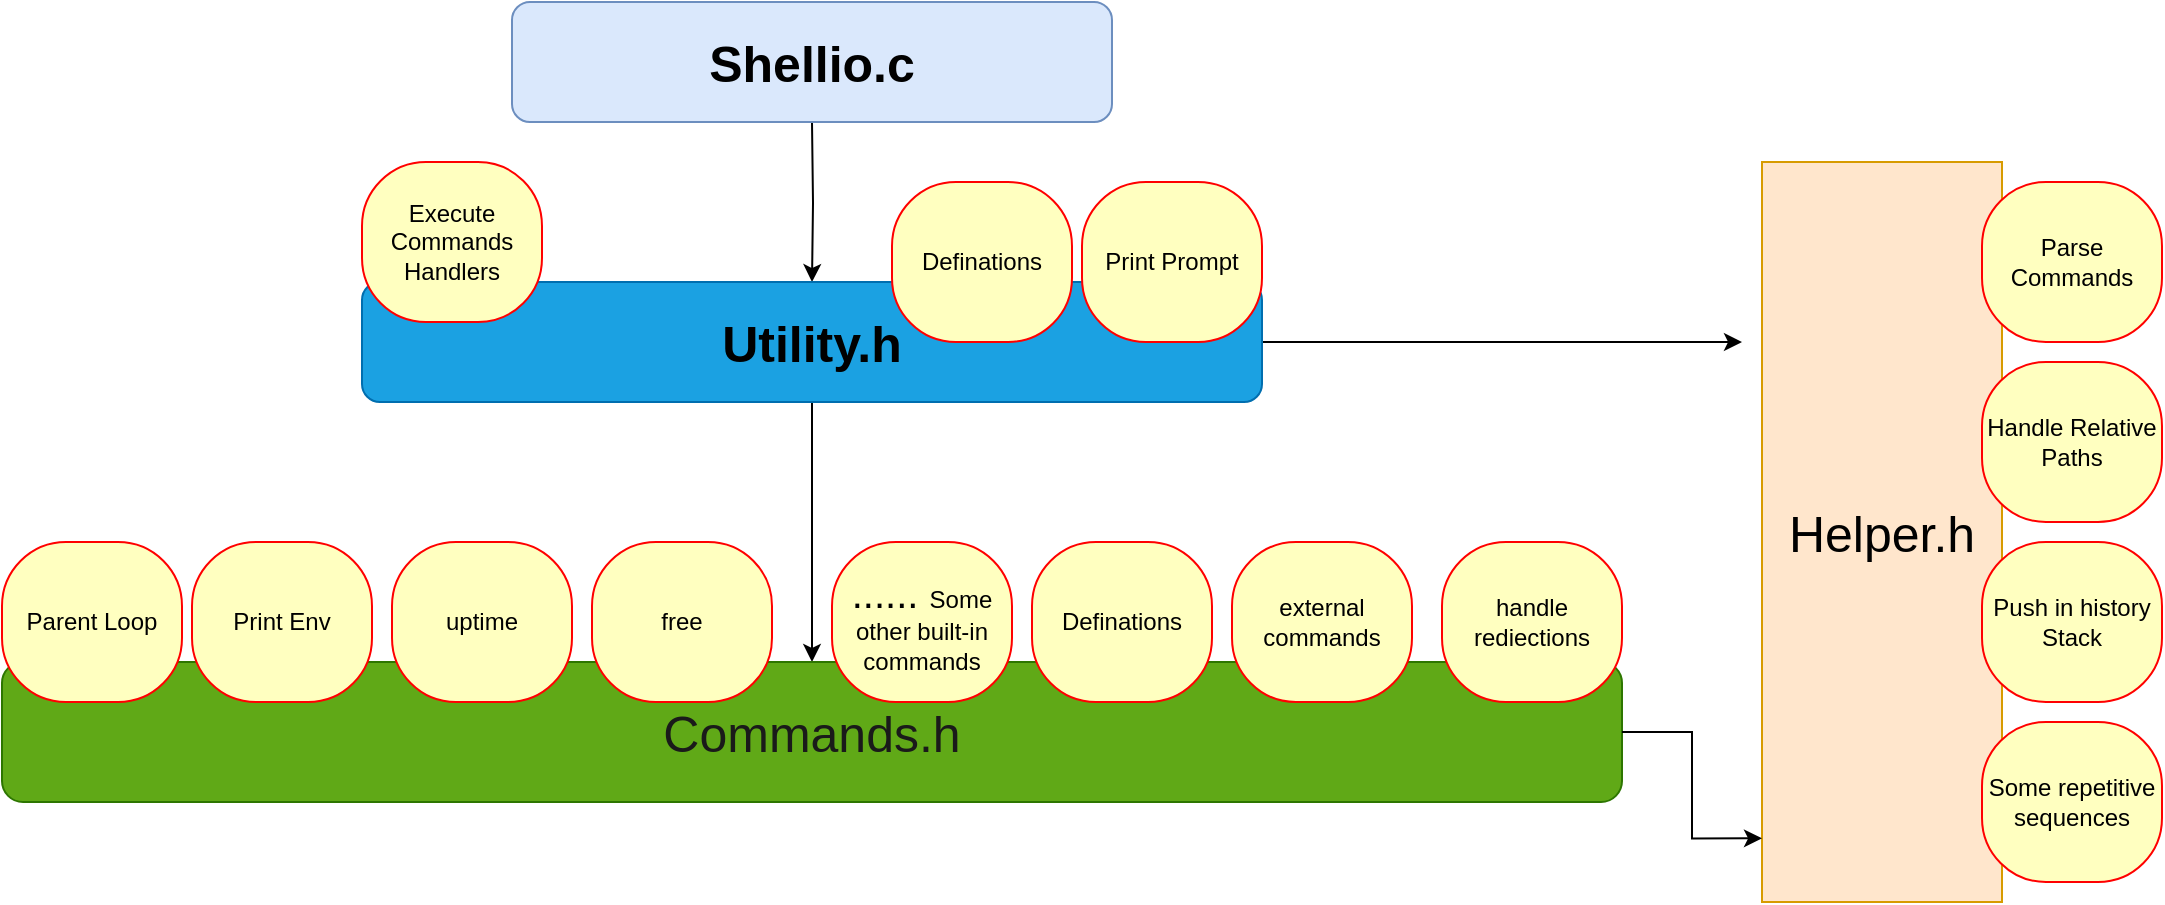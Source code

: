 <mxfile version="24.7.6">
  <diagram name="Page-1" id="j65fnRgy0B3ecU_1951z">
    <mxGraphModel dx="1660" dy="481" grid="1" gridSize="10" guides="1" tooltips="1" connect="1" arrows="1" fold="1" page="1" pageScale="1" pageWidth="850" pageHeight="1100" math="0" shadow="0">
      <root>
        <mxCell id="0" />
        <mxCell id="1" parent="0" />
        <mxCell id="myTvoz_rJAR2s6-JXw8G-3" style="edgeStyle=orthogonalEdgeStyle;rounded=0;orthogonalLoop=1;jettySize=auto;html=1;exitX=0.5;exitY=1;exitDx=0;exitDy=0;" parent="1" target="myTvoz_rJAR2s6-JXw8G-2" edge="1">
          <mxGeometry relative="1" as="geometry">
            <mxPoint x="-75" y="270" as="sourcePoint" />
          </mxGeometry>
        </mxCell>
        <mxCell id="myTvoz_rJAR2s6-JXw8G-1" value="&lt;b&gt;&lt;font style=&quot;font-size: 25px;&quot;&gt;Shellio.c&lt;/font&gt;&lt;/b&gt;" style="rounded=1;whiteSpace=wrap;html=1;fillColor=#dae8fc;strokeColor=#6c8ebf;" parent="1" vertex="1">
          <mxGeometry x="-225" y="210" width="300" height="60" as="geometry" />
        </mxCell>
        <mxCell id="myTvoz_rJAR2s6-JXw8G-15" style="edgeStyle=orthogonalEdgeStyle;rounded=0;orthogonalLoop=1;jettySize=auto;html=1;exitX=0.5;exitY=1;exitDx=0;exitDy=0;entryX=0.5;entryY=0;entryDx=0;entryDy=0;" parent="1" source="myTvoz_rJAR2s6-JXw8G-2" target="myTvoz_rJAR2s6-JXw8G-9" edge="1">
          <mxGeometry relative="1" as="geometry" />
        </mxCell>
        <mxCell id="myTvoz_rJAR2s6-JXw8G-34" style="edgeStyle=orthogonalEdgeStyle;rounded=0;orthogonalLoop=1;jettySize=auto;html=1;exitX=1;exitY=0.5;exitDx=0;exitDy=0;" parent="1" source="myTvoz_rJAR2s6-JXw8G-2" edge="1">
          <mxGeometry relative="1" as="geometry">
            <mxPoint x="390" y="380" as="targetPoint" />
          </mxGeometry>
        </mxCell>
        <mxCell id="myTvoz_rJAR2s6-JXw8G-2" value="&lt;b&gt;&lt;font color=&quot;#000000&quot; style=&quot;font-size: 25px;&quot;&gt;Utility.h&lt;/font&gt;&lt;/b&gt;" style="rounded=1;whiteSpace=wrap;html=1;fillColor=#1ba1e2;fontColor=#ffffff;strokeColor=#006EAF;" parent="1" vertex="1">
          <mxGeometry x="-300" y="350" width="450" height="60" as="geometry" />
        </mxCell>
        <mxCell id="myTvoz_rJAR2s6-JXw8G-4" value="Execute Commands&lt;br&gt;Handlers" style="rounded=1;whiteSpace=wrap;html=1;arcSize=40;fontColor=#000000;fillColor=#ffffc0;strokeColor=#ff0000;" parent="1" vertex="1">
          <mxGeometry x="-300" y="290" width="90" height="80" as="geometry" />
        </mxCell>
        <mxCell id="myTvoz_rJAR2s6-JXw8G-7" value="Print Prompt" style="rounded=1;whiteSpace=wrap;html=1;arcSize=40;fontColor=#000000;fillColor=#ffffc0;strokeColor=#ff0000;" parent="1" vertex="1">
          <mxGeometry x="60" y="300" width="90" height="80" as="geometry" />
        </mxCell>
        <mxCell id="myTvoz_rJAR2s6-JXw8G-8" value="Definations" style="rounded=1;whiteSpace=wrap;html=1;arcSize=40;fontColor=#000000;fillColor=#ffffc0;strokeColor=#ff0000;" parent="1" vertex="1">
          <mxGeometry x="-35" y="300" width="90" height="80" as="geometry" />
        </mxCell>
        <mxCell id="myTvoz_rJAR2s6-JXw8G-9" value="&lt;font color=&quot;#1a1a1a&quot; style=&quot;font-size: 25px;&quot;&gt;Commands.h&lt;/font&gt;" style="rounded=1;whiteSpace=wrap;html=1;fillColor=#60a917;fontColor=#ffffff;strokeColor=#2D7600;" parent="1" vertex="1">
          <mxGeometry x="-480" y="540" width="810" height="70" as="geometry" />
        </mxCell>
        <mxCell id="myTvoz_rJAR2s6-JXw8G-16" value="Definations" style="rounded=1;whiteSpace=wrap;html=1;arcSize=40;fontColor=#000000;fillColor=#ffffc0;strokeColor=#ff0000;" parent="1" vertex="1">
          <mxGeometry x="35" y="480" width="90" height="80" as="geometry" />
        </mxCell>
        <mxCell id="myTvoz_rJAR2s6-JXw8G-19" value="handle rediections" style="rounded=1;whiteSpace=wrap;html=1;arcSize=40;fontColor=#000000;fillColor=#ffffc0;strokeColor=#ff0000;" parent="1" vertex="1">
          <mxGeometry x="240" y="480" width="90" height="80" as="geometry" />
        </mxCell>
        <mxCell id="myTvoz_rJAR2s6-JXw8G-20" value="&lt;font style=&quot;font-size: 20px;&quot;&gt;...... &lt;/font&gt;Some other built-in commands" style="rounded=1;whiteSpace=wrap;html=1;arcSize=40;fontColor=#000000;fillColor=#ffffc0;strokeColor=#ff0000;" parent="1" vertex="1">
          <mxGeometry x="-65" y="480" width="90" height="80" as="geometry" />
        </mxCell>
        <mxCell id="myTvoz_rJAR2s6-JXw8G-21" value="external commands" style="rounded=1;whiteSpace=wrap;html=1;arcSize=40;fontColor=#000000;fillColor=#ffffc0;strokeColor=#ff0000;" parent="1" vertex="1">
          <mxGeometry x="135" y="480" width="90" height="80" as="geometry" />
        </mxCell>
        <mxCell id="myTvoz_rJAR2s6-JXw8G-22" value="free" style="rounded=1;whiteSpace=wrap;html=1;arcSize=40;fontColor=#000000;fillColor=#ffffc0;strokeColor=#ff0000;" parent="1" vertex="1">
          <mxGeometry x="-185" y="480" width="90" height="80" as="geometry" />
        </mxCell>
        <mxCell id="myTvoz_rJAR2s6-JXw8G-23" value="uptime" style="rounded=1;whiteSpace=wrap;html=1;arcSize=40;fontColor=#000000;fillColor=#ffffc0;strokeColor=#ff0000;" parent="1" vertex="1">
          <mxGeometry x="-285" y="480" width="90" height="80" as="geometry" />
        </mxCell>
        <mxCell id="myTvoz_rJAR2s6-JXw8G-24" value="Print Env" style="rounded=1;whiteSpace=wrap;html=1;arcSize=40;fontColor=#000000;fillColor=#ffffc0;strokeColor=#ff0000;" parent="1" vertex="1">
          <mxGeometry x="-385" y="480" width="90" height="80" as="geometry" />
        </mxCell>
        <mxCell id="myTvoz_rJAR2s6-JXw8G-25" value="Parent Loop" style="rounded=1;whiteSpace=wrap;html=1;arcSize=40;fontColor=#000000;fillColor=#ffffc0;strokeColor=#ff0000;" parent="1" vertex="1">
          <mxGeometry x="-480" y="480" width="90" height="80" as="geometry" />
        </mxCell>
        <mxCell id="myTvoz_rJAR2s6-JXw8G-27" value="&lt;font style=&quot;font-size: 25px;&quot;&gt;Helper.h&lt;/font&gt;" style="rounded=0;whiteSpace=wrap;html=1;fillColor=#ffe6cc;strokeColor=#d79b00;" parent="1" vertex="1">
          <mxGeometry x="400" y="290" width="120" height="370" as="geometry" />
        </mxCell>
        <mxCell id="myTvoz_rJAR2s6-JXw8G-29" style="edgeStyle=orthogonalEdgeStyle;rounded=0;orthogonalLoop=1;jettySize=auto;html=1;exitX=1;exitY=0.5;exitDx=0;exitDy=0;entryX=0;entryY=0.914;entryDx=0;entryDy=0;entryPerimeter=0;" parent="1" source="myTvoz_rJAR2s6-JXw8G-9" target="myTvoz_rJAR2s6-JXw8G-27" edge="1">
          <mxGeometry relative="1" as="geometry" />
        </mxCell>
        <mxCell id="myTvoz_rJAR2s6-JXw8G-30" value="Push in history Stack" style="rounded=1;whiteSpace=wrap;html=1;arcSize=40;fontColor=#000000;fillColor=#ffffc0;strokeColor=#ff0000;" parent="1" vertex="1">
          <mxGeometry x="510" y="480" width="90" height="80" as="geometry" />
        </mxCell>
        <mxCell id="myTvoz_rJAR2s6-JXw8G-31" value="Handle Relative Paths" style="rounded=1;whiteSpace=wrap;html=1;arcSize=40;fontColor=#000000;fillColor=#ffffc0;strokeColor=#ff0000;" parent="1" vertex="1">
          <mxGeometry x="510" y="390" width="90" height="80" as="geometry" />
        </mxCell>
        <mxCell id="myTvoz_rJAR2s6-JXw8G-32" value="Parse Commands" style="rounded=1;whiteSpace=wrap;html=1;arcSize=40;fontColor=#000000;fillColor=#ffffc0;strokeColor=#ff0000;" parent="1" vertex="1">
          <mxGeometry x="510" y="300" width="90" height="80" as="geometry" />
        </mxCell>
        <mxCell id="myTvoz_rJAR2s6-JXw8G-33" value="Some repetitive sequences" style="rounded=1;whiteSpace=wrap;html=1;arcSize=40;fontColor=#000000;fillColor=#ffffc0;strokeColor=#ff0000;" parent="1" vertex="1">
          <mxGeometry x="510" y="570" width="90" height="80" as="geometry" />
        </mxCell>
      </root>
    </mxGraphModel>
  </diagram>
</mxfile>
